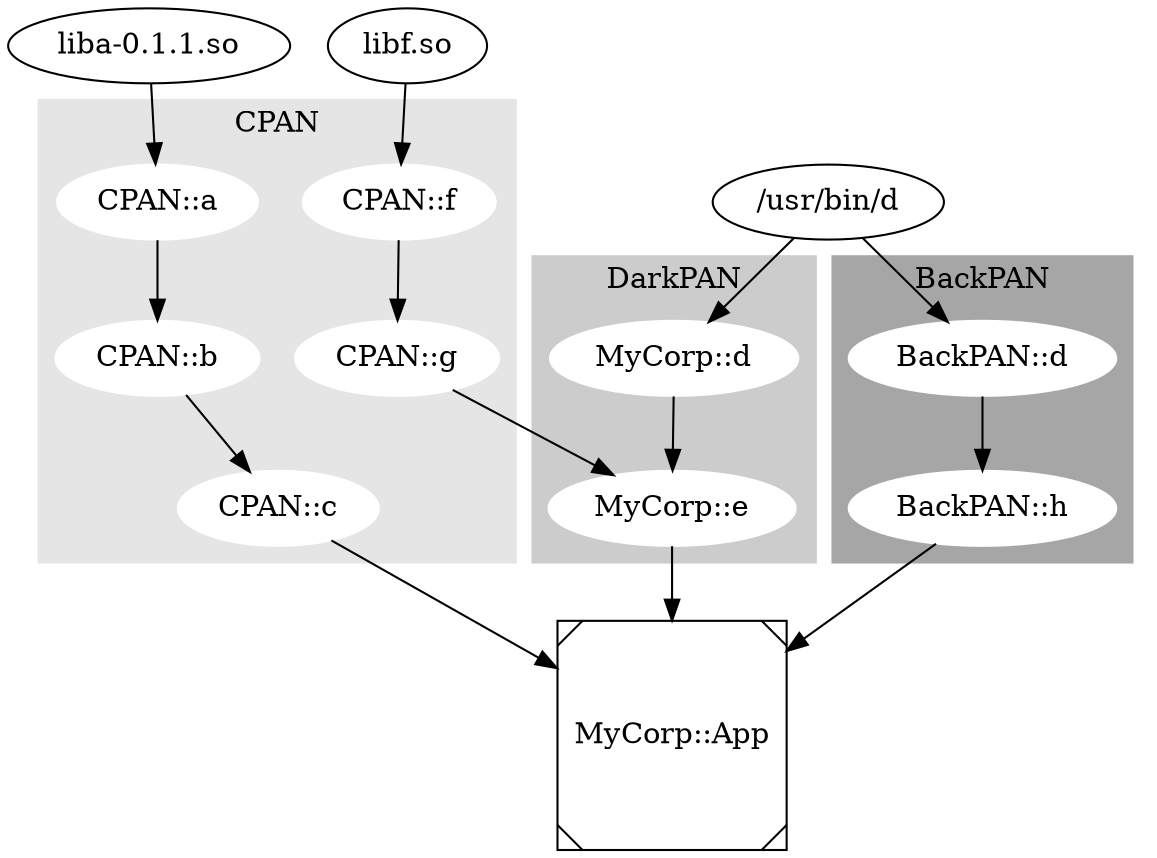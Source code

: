 digraph Dependencies {

  subgraph cluster_darkpan {
    style=filled;
    color="grey80";
    node [style=filled,color=white];
    label = "DarkPAN";

    "MyCorp::d" -> "MyCorp::e";
  }

  subgraph cluster_cpan {
    style=filled;
    color="grey90";
    node [style=filled,color=white];
    label = "CPAN";

    "CPAN::a" -> "CPAN::b" -> "CPAN::c";
    "CPAN::f" -> "CPAN::g";
  }

  subgraph cluster_backpan {
    style=filled;
    color="grey65";
    node [style=filled,color=white];
    label = "BackPAN";
    
    "BackPAN::d" -> "BackPAN::h";
  }

  "libf.so" -> "CPAN::f";
  "CPAN::g" -> "MyCorp::e";
  "/usr/bin/d" -> "BackPAN::d";
  "/usr/bin/d" -> "MyCorp::d";
  "CPAN::c" -> "MyCorp::App";
  "liba-0.1.1.so" -> "CPAN::a";
  "BackPAN::h" -> "MyCorp::App";
  "MyCorp::e" -> "MyCorp::App";
  
   "MyCorp::App" [shape=Msquare];
}
